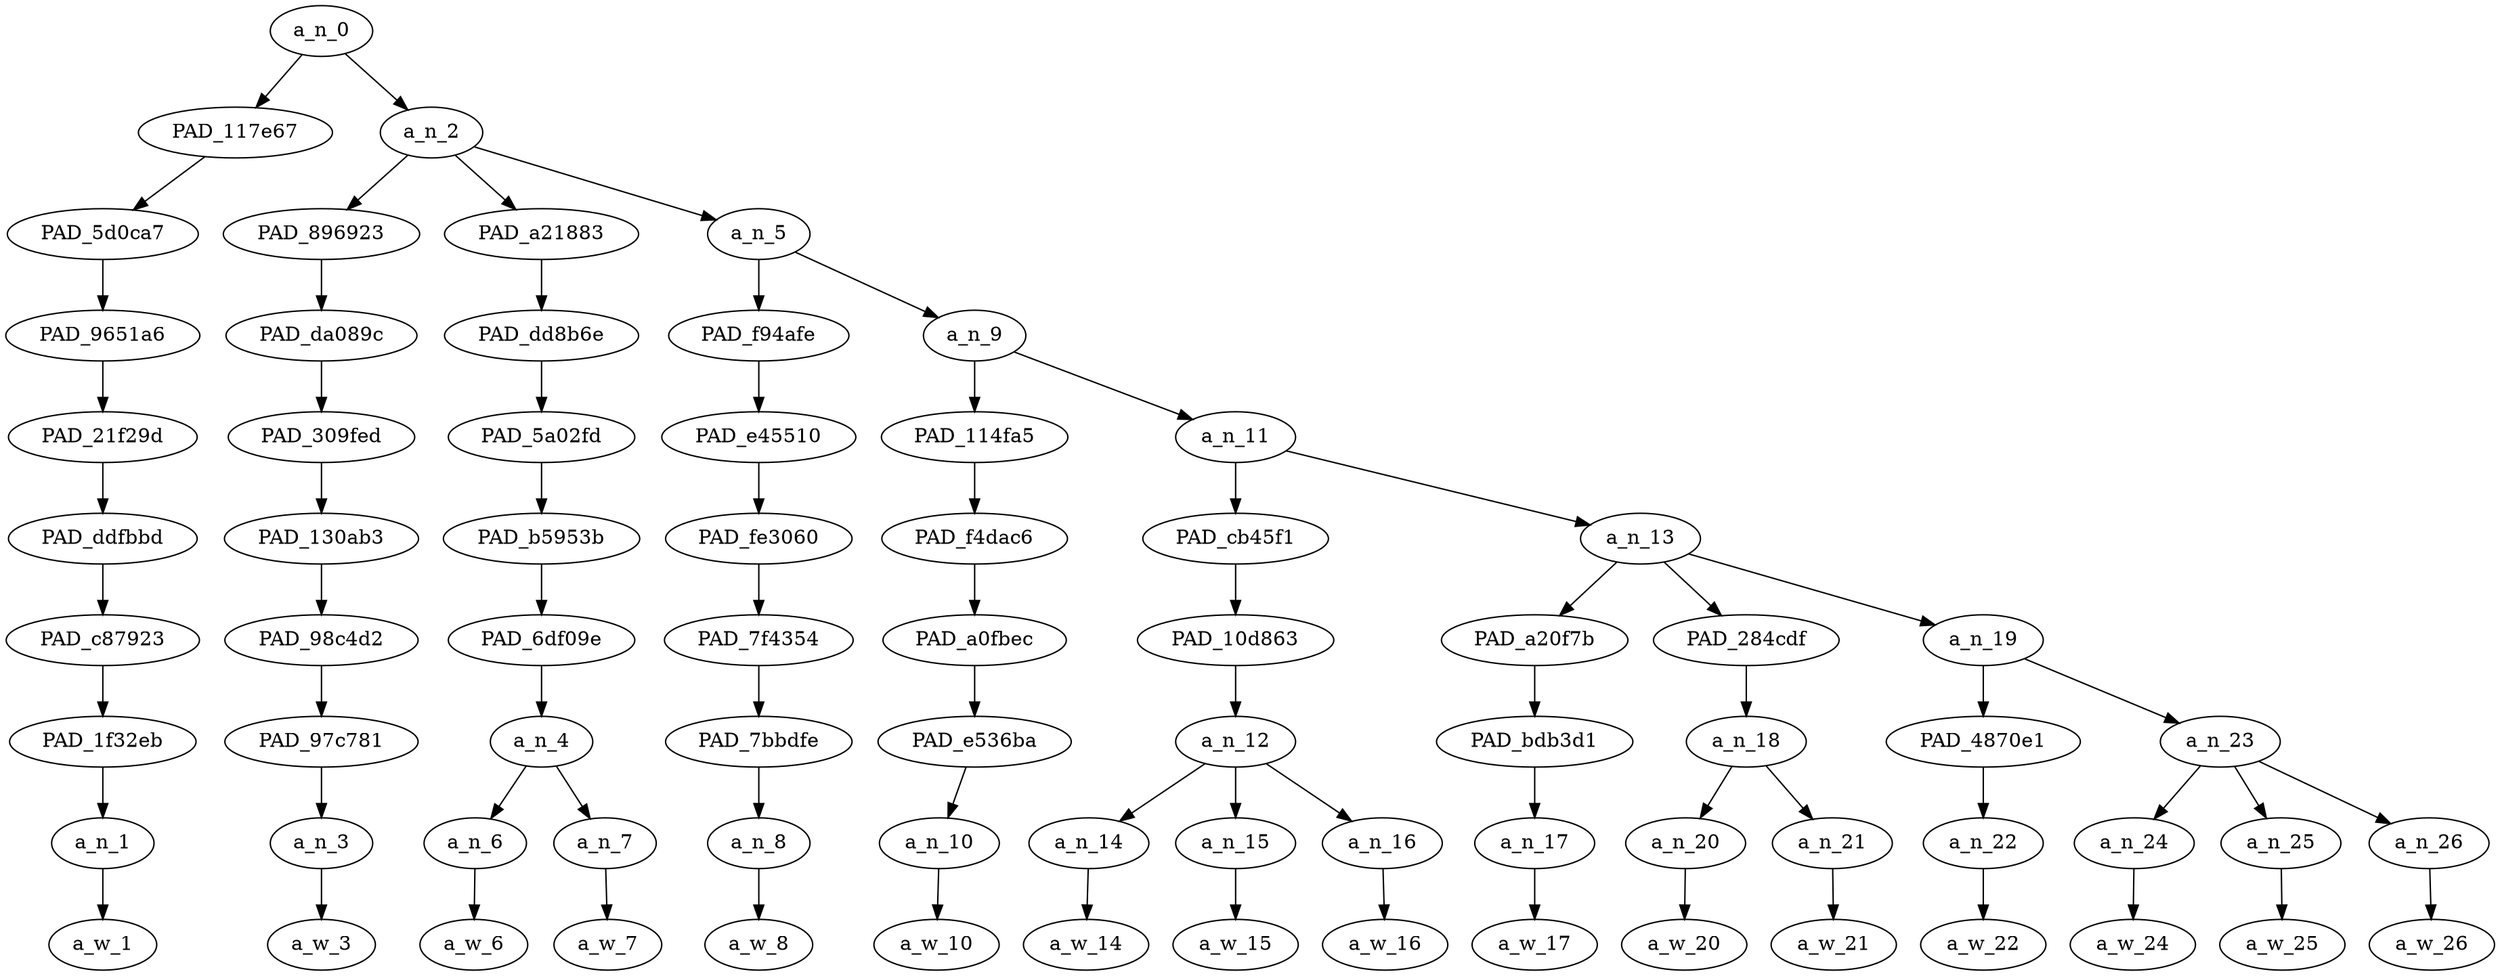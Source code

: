 strict digraph "" {
	a_n_0	[div_dir=1,
		index=0,
		level=9,
		pos="1.496527777777778,9!",
		text_span="[0, 1, 2, 3, 4, 5, 6, 7, 8, 9, 10, 11, 12, 13, 14, 15]",
		value=0.99999999];
	PAD_117e67	[div_dir=1,
		index=0,
		level=8,
		pos="0.0,8!",
		text_span="[0]",
		value=0.03721327];
	a_n_0 -> PAD_117e67;
	a_n_2	[div_dir=1,
		index=1,
		level=8,
		pos="2.993055555555556,8!",
		text_span="[1, 2, 3, 4, 5, 6, 7, 8, 9, 10, 11, 12, 13, 14, 15]",
		value=0.96164602];
	a_n_0 -> a_n_2;
	PAD_5d0ca7	[div_dir=1,
		index=0,
		level=7,
		pos="0.0,7!",
		text_span="[0]",
		value=0.03721327];
	PAD_117e67 -> PAD_5d0ca7;
	PAD_9651a6	[div_dir=1,
		index=0,
		level=6,
		pos="0.0,6!",
		text_span="[0]",
		value=0.03721327];
	PAD_5d0ca7 -> PAD_9651a6;
	PAD_21f29d	[div_dir=1,
		index=0,
		level=5,
		pos="0.0,5!",
		text_span="[0]",
		value=0.03721327];
	PAD_9651a6 -> PAD_21f29d;
	PAD_ddfbbd	[div_dir=1,
		index=0,
		level=4,
		pos="0.0,4!",
		text_span="[0]",
		value=0.03721327];
	PAD_21f29d -> PAD_ddfbbd;
	PAD_c87923	[div_dir=1,
		index=0,
		level=3,
		pos="0.0,3!",
		text_span="[0]",
		value=0.03721327];
	PAD_ddfbbd -> PAD_c87923;
	PAD_1f32eb	[div_dir=1,
		index=0,
		level=2,
		pos="0.0,2!",
		text_span="[0]",
		value=0.03721327];
	PAD_c87923 -> PAD_1f32eb;
	a_n_1	[div_dir=1,
		index=0,
		level=1,
		pos="0.0,1!",
		text_span="[0]",
		value=0.03721327];
	PAD_1f32eb -> a_n_1;
	a_w_1	[div_dir=0,
		index=0,
		level=0,
		pos="0,0!",
		text_span="[0]",
		value=why];
	a_n_1 -> a_w_1;
	PAD_896923	[div_dir=1,
		index=1,
		level=7,
		pos="1.0,7!",
		text_span="[1]",
		value=0.03515780];
	a_n_2 -> PAD_896923;
	PAD_a21883	[div_dir=1,
		index=2,
		level=7,
		pos="2.5,7!",
		text_span="[2, 3]",
		value=0.08496446];
	a_n_2 -> PAD_a21883;
	a_n_5	[div_dir=1,
		index=3,
		level=7,
		pos="5.479166666666667,7!",
		text_span="[4, 5, 6, 7, 8, 9, 10, 11, 12, 13, 14, 15]",
		value=0.84038415];
	a_n_2 -> a_n_5;
	PAD_da089c	[div_dir=1,
		index=1,
		level=6,
		pos="1.0,6!",
		text_span="[1]",
		value=0.03515780];
	PAD_896923 -> PAD_da089c;
	PAD_309fed	[div_dir=1,
		index=1,
		level=5,
		pos="1.0,5!",
		text_span="[1]",
		value=0.03515780];
	PAD_da089c -> PAD_309fed;
	PAD_130ab3	[div_dir=1,
		index=1,
		level=4,
		pos="1.0,4!",
		text_span="[1]",
		value=0.03515780];
	PAD_309fed -> PAD_130ab3;
	PAD_98c4d2	[div_dir=1,
		index=1,
		level=3,
		pos="1.0,3!",
		text_span="[1]",
		value=0.03515780];
	PAD_130ab3 -> PAD_98c4d2;
	PAD_97c781	[div_dir=1,
		index=1,
		level=2,
		pos="1.0,2!",
		text_span="[1]",
		value=0.03515780];
	PAD_98c4d2 -> PAD_97c781;
	a_n_3	[div_dir=1,
		index=1,
		level=1,
		pos="1.0,1!",
		text_span="[1]",
		value=0.03515780];
	PAD_97c781 -> a_n_3;
	a_w_3	[div_dir=0,
		index=1,
		level=0,
		pos="1,0!",
		text_span="[1]",
		value=is];
	a_n_3 -> a_w_3;
	PAD_dd8b6e	[div_dir=1,
		index=2,
		level=6,
		pos="2.5,6!",
		text_span="[2, 3]",
		value=0.08496446];
	PAD_a21883 -> PAD_dd8b6e;
	PAD_5a02fd	[div_dir=1,
		index=2,
		level=5,
		pos="2.5,5!",
		text_span="[2, 3]",
		value=0.08496446];
	PAD_dd8b6e -> PAD_5a02fd;
	PAD_b5953b	[div_dir=1,
		index=2,
		level=4,
		pos="2.5,4!",
		text_span="[2, 3]",
		value=0.08496446];
	PAD_5a02fd -> PAD_b5953b;
	PAD_6df09e	[div_dir=1,
		index=2,
		level=3,
		pos="2.5,3!",
		text_span="[2, 3]",
		value=0.08496446];
	PAD_b5953b -> PAD_6df09e;
	a_n_4	[div_dir=1,
		index=2,
		level=2,
		pos="2.5,2!",
		text_span="[2, 3]",
		value=0.08496446];
	PAD_6df09e -> a_n_4;
	a_n_6	[div_dir=1,
		index=2,
		level=1,
		pos="2.0,1!",
		text_span="[2]",
		value=0.04373409];
	a_n_4 -> a_n_6;
	a_n_7	[div_dir=1,
		index=3,
		level=1,
		pos="3.0,1!",
		text_span="[3]",
		value=0.04073233];
	a_n_4 -> a_n_7;
	a_w_6	[div_dir=0,
		index=2,
		level=0,
		pos="2,0!",
		text_span="[2]",
		value=nobody];
	a_n_6 -> a_w_6;
	a_w_7	[div_dir=0,
		index=3,
		level=0,
		pos="3,0!",
		text_span="[3]",
		value=here];
	a_n_7 -> a_w_7;
	PAD_f94afe	[div_dir=1,
		index=3,
		level=6,
		pos="4.0,6!",
		text_span="[4]",
		value=0.03491011];
	a_n_5 -> PAD_f94afe;
	a_n_9	[div_dir=1,
		index=4,
		level=6,
		pos="6.958333333333334,6!",
		text_span="[5, 6, 7, 8, 9, 10, 11, 12, 13, 14, 15]",
		value=0.80442540];
	a_n_5 -> a_n_9;
	PAD_e45510	[div_dir=1,
		index=3,
		level=5,
		pos="4.0,5!",
		text_span="[4]",
		value=0.03491011];
	PAD_f94afe -> PAD_e45510;
	PAD_fe3060	[div_dir=1,
		index=3,
		level=4,
		pos="4.0,4!",
		text_span="[4]",
		value=0.03491011];
	PAD_e45510 -> PAD_fe3060;
	PAD_7f4354	[div_dir=1,
		index=3,
		level=3,
		pos="4.0,3!",
		text_span="[4]",
		value=0.03491011];
	PAD_fe3060 -> PAD_7f4354;
	PAD_7bbdfe	[div_dir=1,
		index=3,
		level=2,
		pos="4.0,2!",
		text_span="[4]",
		value=0.03491011];
	PAD_7f4354 -> PAD_7bbdfe;
	a_n_8	[div_dir=1,
		index=4,
		level=1,
		pos="4.0,1!",
		text_span="[4]",
		value=0.03491011];
	PAD_7bbdfe -> a_n_8;
	a_w_8	[div_dir=0,
		index=4,
		level=0,
		pos="4,0!",
		text_span="[4]",
		value=talking];
	a_n_8 -> a_w_8;
	PAD_114fa5	[div_dir=1,
		index=4,
		level=5,
		pos="5.0,5!",
		text_span="[5]",
		value=0.03385305];
	a_n_9 -> PAD_114fa5;
	a_n_11	[div_dir=1,
		index=5,
		level=5,
		pos="8.916666666666668,5!",
		text_span="[6, 7, 8, 9, 10, 11, 12, 13, 14, 15]",
		value=0.76950811];
	a_n_9 -> a_n_11;
	PAD_f4dac6	[div_dir=1,
		index=4,
		level=4,
		pos="5.0,4!",
		text_span="[5]",
		value=0.03385305];
	PAD_114fa5 -> PAD_f4dac6;
	PAD_a0fbec	[div_dir=1,
		index=4,
		level=3,
		pos="5.0,3!",
		text_span="[5]",
		value=0.03385305];
	PAD_f4dac6 -> PAD_a0fbec;
	PAD_e536ba	[div_dir=1,
		index=4,
		level=2,
		pos="5.0,2!",
		text_span="[5]",
		value=0.03385305];
	PAD_a0fbec -> PAD_e536ba;
	a_n_10	[div_dir=1,
		index=5,
		level=1,
		pos="5.0,1!",
		text_span="[5]",
		value=0.03385305];
	PAD_e536ba -> a_n_10;
	a_w_10	[div_dir=0,
		index=5,
		level=0,
		pos="5,0!",
		text_span="[5]",
		value=about];
	a_n_10 -> a_w_10;
	PAD_cb45f1	[div_dir=1,
		index=5,
		level=4,
		pos="7.0,4!",
		text_span="[6, 7, 8]",
		value=0.36674450];
	a_n_11 -> PAD_cb45f1;
	a_n_13	[div_dir=1,
		index=6,
		level=4,
		pos="10.833333333333334,4!",
		text_span="[9, 10, 11, 12, 13, 14, 15]",
		value=0.40169743];
	a_n_11 -> a_n_13;
	PAD_10d863	[div_dir=1,
		index=5,
		level=3,
		pos="7.0,3!",
		text_span="[6, 7, 8]",
		value=0.36674450];
	PAD_cb45f1 -> PAD_10d863;
	a_n_12	[div_dir=1,
		index=5,
		level=2,
		pos="7.0,2!",
		text_span="[6, 7, 8]",
		value=0.36674450];
	PAD_10d863 -> a_n_12;
	a_n_14	[div_dir=1,
		index=6,
		level=1,
		pos="6.0,1!",
		text_span="[6]",
		value=0.03851326];
	a_n_12 -> a_n_14;
	a_n_15	[div_dir=1,
		index=7,
		level=1,
		pos="7.0,1!",
		text_span="[7]",
		value=0.16596190];
	a_n_12 -> a_n_15;
	a_n_16	[div_dir=1,
		index=8,
		level=1,
		pos="8.0,1!",
		text_span="[8]",
		value=0.16154768];
	a_n_12 -> a_n_16;
	a_w_14	[div_dir=0,
		index=6,
		level=0,
		pos="6,0!",
		text_span="[6]",
		value=that];
	a_n_14 -> a_w_14;
	a_w_15	[div_dir=0,
		index=7,
		level=0,
		pos="7,0!",
		text_span="[7]",
		value=nigger];
	a_n_15 -> a_w_15;
	a_w_16	[div_dir=0,
		index=8,
		level=0,
		pos="8,0!",
		text_span="[8]",
		value=conyers];
	a_n_16 -> a_w_16;
	PAD_a20f7b	[div_dir=1,
		index=6,
		level=3,
		pos="9.0,3!",
		text_span="[9]",
		value=0.09930302];
	a_n_13 -> PAD_a20f7b;
	PAD_284cdf	[div_dir=1,
		index=7,
		level=3,
		pos="10.5,3!",
		text_span="[10, 11]",
		value=0.11811965];
	a_n_13 -> PAD_284cdf;
	a_n_19	[div_dir=1,
		index=8,
		level=3,
		pos="13.0,3!",
		text_span="[12, 13, 14, 15]",
		value=0.18348935];
	a_n_13 -> a_n_19;
	PAD_bdb3d1	[div_dir=1,
		index=6,
		level=2,
		pos="9.0,2!",
		text_span="[9]",
		value=0.09930302];
	PAD_a20f7b -> PAD_bdb3d1;
	a_n_17	[div_dir=1,
		index=9,
		level=1,
		pos="9.0,1!",
		text_span="[9]",
		value=0.09930302];
	PAD_bdb3d1 -> a_n_17;
	a_w_17	[div_dir=0,
		index=9,
		level=0,
		pos="9,0!",
		text_span="[9]",
		value=raping];
	a_n_17 -> a_w_17;
	a_n_18	[div_dir=1,
		index=7,
		level=2,
		pos="10.5,2!",
		text_span="[10, 11]",
		value=0.11811965];
	PAD_284cdf -> a_n_18;
	a_n_20	[div_dir=1,
		index=10,
		level=1,
		pos="10.0,1!",
		text_span="[10]",
		value=0.06642105];
	a_n_18 -> a_n_20;
	a_n_21	[div_dir=1,
		index=11,
		level=1,
		pos="11.0,1!",
		text_span="[11]",
		value=0.05106197];
	a_n_18 -> a_n_21;
	a_w_20	[div_dir=0,
		index=10,
		level=0,
		pos="10,0!",
		text_span="[10]",
		value=white];
	a_n_20 -> a_w_20;
	a_w_21	[div_dir=0,
		index=11,
		level=0,
		pos="11,0!",
		text_span="[11]",
		value=women];
	a_n_21 -> a_w_21;
	PAD_4870e1	[div_dir=1,
		index=8,
		level=2,
		pos="12.0,2!",
		text_span="[12]",
		value=0.03469798];
	a_n_19 -> PAD_4870e1;
	a_n_23	[div_dir=1,
		index=9,
		level=2,
		pos="14.0,2!",
		text_span="[13, 14, 15]",
		value=0.14831386];
	a_n_19 -> a_n_23;
	a_n_22	[div_dir=1,
		index=12,
		level=1,
		pos="12.0,1!",
		text_span="[12]",
		value=0.03469798];
	PAD_4870e1 -> a_n_22;
	a_w_22	[div_dir=0,
		index=12,
		level=0,
		pos="12,0!",
		text_span="[12]",
		value=on];
	a_n_22 -> a_w_22;
	a_n_24	[div_dir=1,
		index=13,
		level=1,
		pos="13.0,1!",
		text_span="[13]",
		value=0.03443805];
	a_n_23 -> a_n_24;
	a_n_25	[div_dir=1,
		index=14,
		level=1,
		pos="14.0,1!",
		text_span="[14]",
		value=0.04246683];
	a_n_23 -> a_n_25;
	a_n_26	[div_dir=1,
		index=15,
		level=1,
		pos="15.0,1!",
		text_span="[15]",
		value=0.07088074];
	a_n_23 -> a_n_26;
	a_w_24	[div_dir=0,
		index=13,
		level=0,
		pos="13,0!",
		text_span="[13]",
		value=the];
	a_n_24 -> a_w_24;
	a_w_25	[div_dir=0,
		index=14,
		level=0,
		pos="14,0!",
		text_span="[14]",
		value=taxpayer];
	a_n_25 -> a_w_25;
	a_w_26	[div_dir=0,
		index=15,
		level=0,
		pos="15,0!",
		text_span="[15]",
		value=dime];
	a_n_26 -> a_w_26;
}
